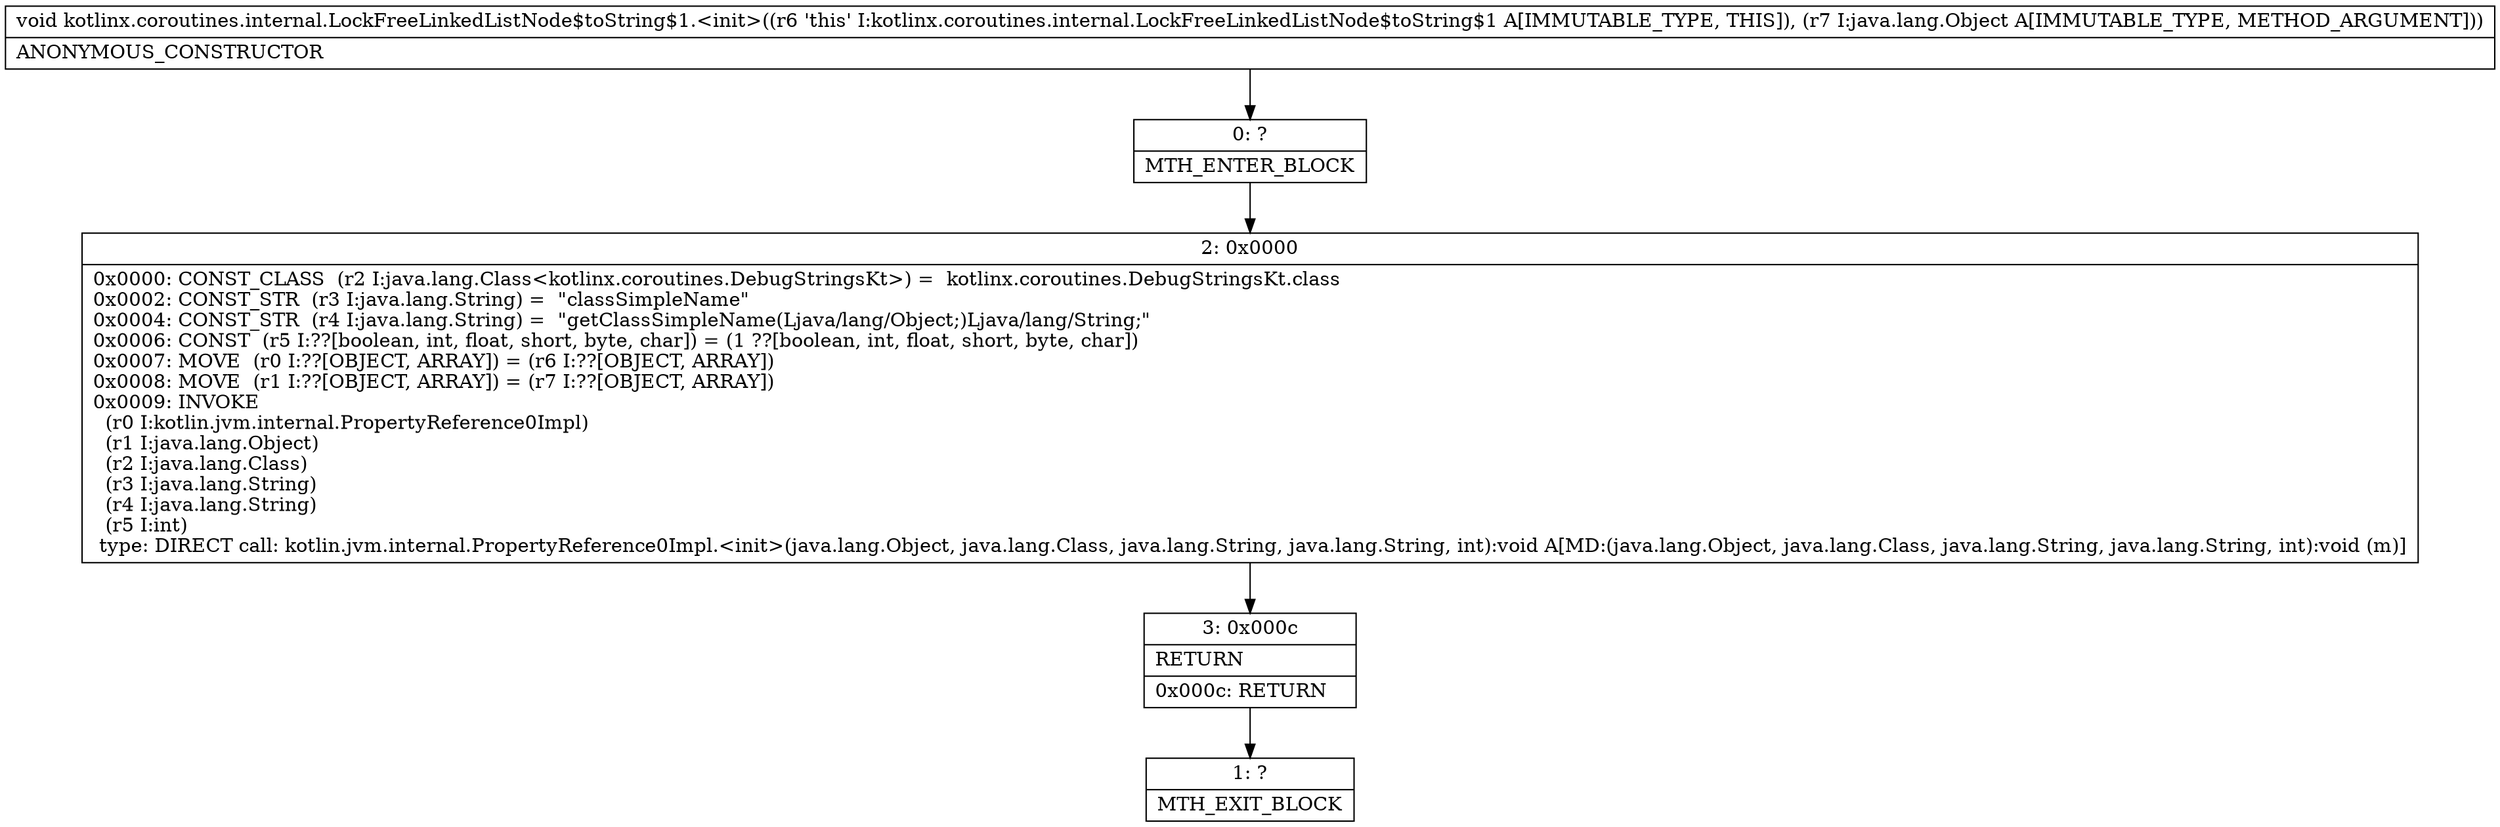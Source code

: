 digraph "CFG forkotlinx.coroutines.internal.LockFreeLinkedListNode$toString$1.\<init\>(Ljava\/lang\/Object;)V" {
Node_0 [shape=record,label="{0\:\ ?|MTH_ENTER_BLOCK\l}"];
Node_2 [shape=record,label="{2\:\ 0x0000|0x0000: CONST_CLASS  (r2 I:java.lang.Class\<kotlinx.coroutines.DebugStringsKt\>) =  kotlinx.coroutines.DebugStringsKt.class \l0x0002: CONST_STR  (r3 I:java.lang.String) =  \"classSimpleName\" \l0x0004: CONST_STR  (r4 I:java.lang.String) =  \"getClassSimpleName(Ljava\/lang\/Object;)Ljava\/lang\/String;\" \l0x0006: CONST  (r5 I:??[boolean, int, float, short, byte, char]) = (1 ??[boolean, int, float, short, byte, char]) \l0x0007: MOVE  (r0 I:??[OBJECT, ARRAY]) = (r6 I:??[OBJECT, ARRAY]) \l0x0008: MOVE  (r1 I:??[OBJECT, ARRAY]) = (r7 I:??[OBJECT, ARRAY]) \l0x0009: INVOKE  \l  (r0 I:kotlin.jvm.internal.PropertyReference0Impl)\l  (r1 I:java.lang.Object)\l  (r2 I:java.lang.Class)\l  (r3 I:java.lang.String)\l  (r4 I:java.lang.String)\l  (r5 I:int)\l type: DIRECT call: kotlin.jvm.internal.PropertyReference0Impl.\<init\>(java.lang.Object, java.lang.Class, java.lang.String, java.lang.String, int):void A[MD:(java.lang.Object, java.lang.Class, java.lang.String, java.lang.String, int):void (m)]\l}"];
Node_3 [shape=record,label="{3\:\ 0x000c|RETURN\l|0x000c: RETURN   \l}"];
Node_1 [shape=record,label="{1\:\ ?|MTH_EXIT_BLOCK\l}"];
MethodNode[shape=record,label="{void kotlinx.coroutines.internal.LockFreeLinkedListNode$toString$1.\<init\>((r6 'this' I:kotlinx.coroutines.internal.LockFreeLinkedListNode$toString$1 A[IMMUTABLE_TYPE, THIS]), (r7 I:java.lang.Object A[IMMUTABLE_TYPE, METHOD_ARGUMENT]))  | ANONYMOUS_CONSTRUCTOR\l}"];
MethodNode -> Node_0;Node_0 -> Node_2;
Node_2 -> Node_3;
Node_3 -> Node_1;
}

